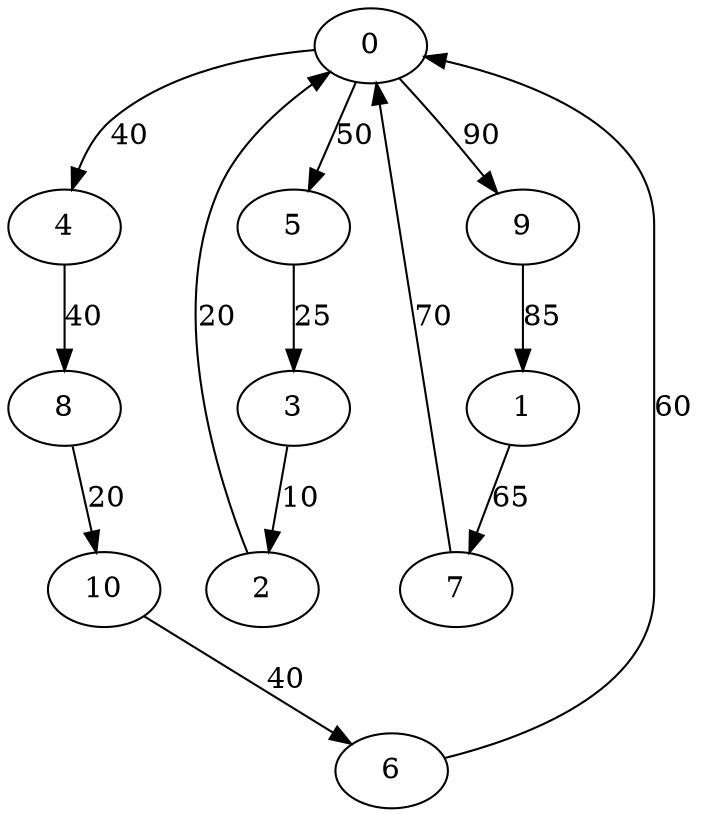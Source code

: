 digraph G {
	0->9[ label=90 ];
	0->5[ label=50 ];
	0->4[ label=40 ];
	5->3[ label=25 ];
	3->2[ label=10 ];
	4->8[ label=40 ];
	8->10[ label=20 ];
	6->0[ label=60 ];
	9->1[ label=85 ];
	1->7[ label=65 ];
	7->0[ label=70 ];
	2->0[ label=20 ];
	10->6[ label=40 ];
	0 [ label=0 ];
	1 [ label=1 ];
	10 [ label=10 ];
	2 [ label=2 ];
	3 [ label=3 ];
	4 [ label=4 ];
	5 [ label=5 ];
	6 [ label=6 ];
	7 [ label=7 ];
	8 [ label=8 ];
	9 [ label=9 ];

}
